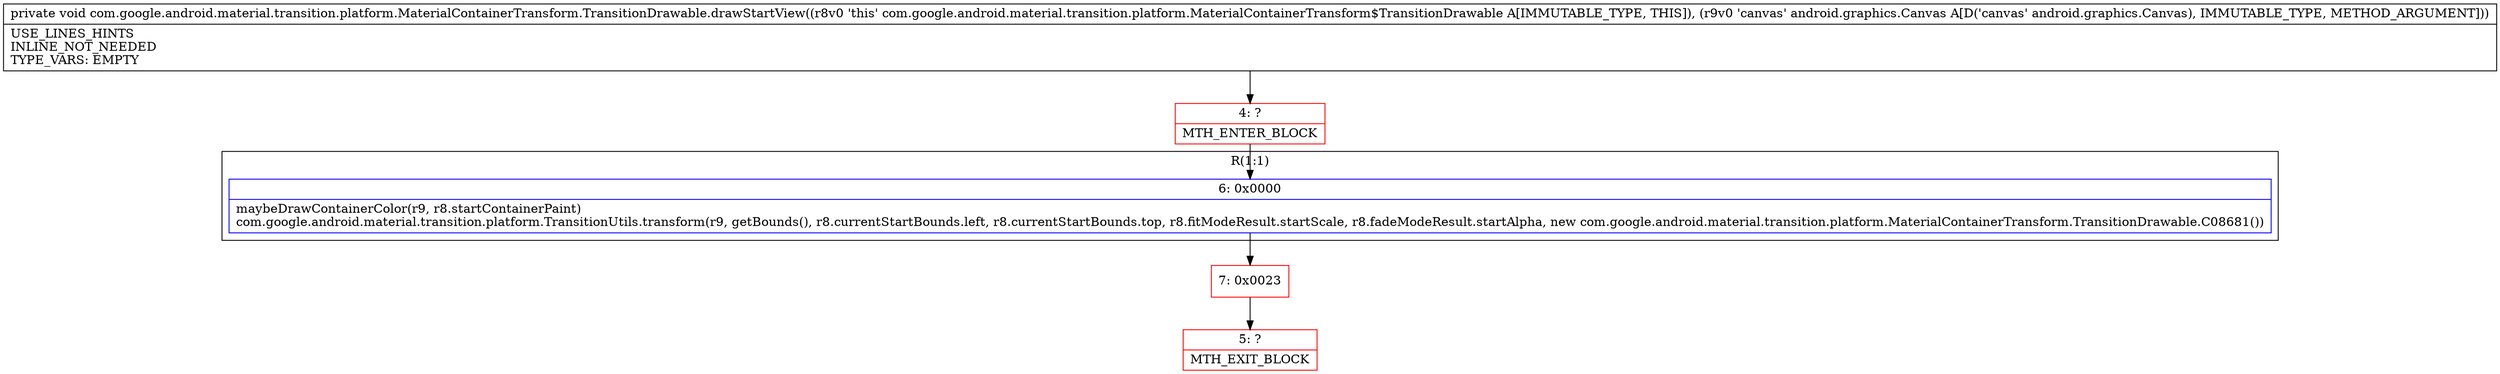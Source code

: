 digraph "CFG forcom.google.android.material.transition.platform.MaterialContainerTransform.TransitionDrawable.drawStartView(Landroid\/graphics\/Canvas;)V" {
subgraph cluster_Region_701112942 {
label = "R(1:1)";
node [shape=record,color=blue];
Node_6 [shape=record,label="{6\:\ 0x0000|maybeDrawContainerColor(r9, r8.startContainerPaint)\lcom.google.android.material.transition.platform.TransitionUtils.transform(r9, getBounds(), r8.currentStartBounds.left, r8.currentStartBounds.top, r8.fitModeResult.startScale, r8.fadeModeResult.startAlpha, new com.google.android.material.transition.platform.MaterialContainerTransform.TransitionDrawable.C08681())\l}"];
}
Node_4 [shape=record,color=red,label="{4\:\ ?|MTH_ENTER_BLOCK\l}"];
Node_7 [shape=record,color=red,label="{7\:\ 0x0023}"];
Node_5 [shape=record,color=red,label="{5\:\ ?|MTH_EXIT_BLOCK\l}"];
MethodNode[shape=record,label="{private void com.google.android.material.transition.platform.MaterialContainerTransform.TransitionDrawable.drawStartView((r8v0 'this' com.google.android.material.transition.platform.MaterialContainerTransform$TransitionDrawable A[IMMUTABLE_TYPE, THIS]), (r9v0 'canvas' android.graphics.Canvas A[D('canvas' android.graphics.Canvas), IMMUTABLE_TYPE, METHOD_ARGUMENT]))  | USE_LINES_HINTS\lINLINE_NOT_NEEDED\lTYPE_VARS: EMPTY\l}"];
MethodNode -> Node_4;Node_6 -> Node_7;
Node_4 -> Node_6;
Node_7 -> Node_5;
}

